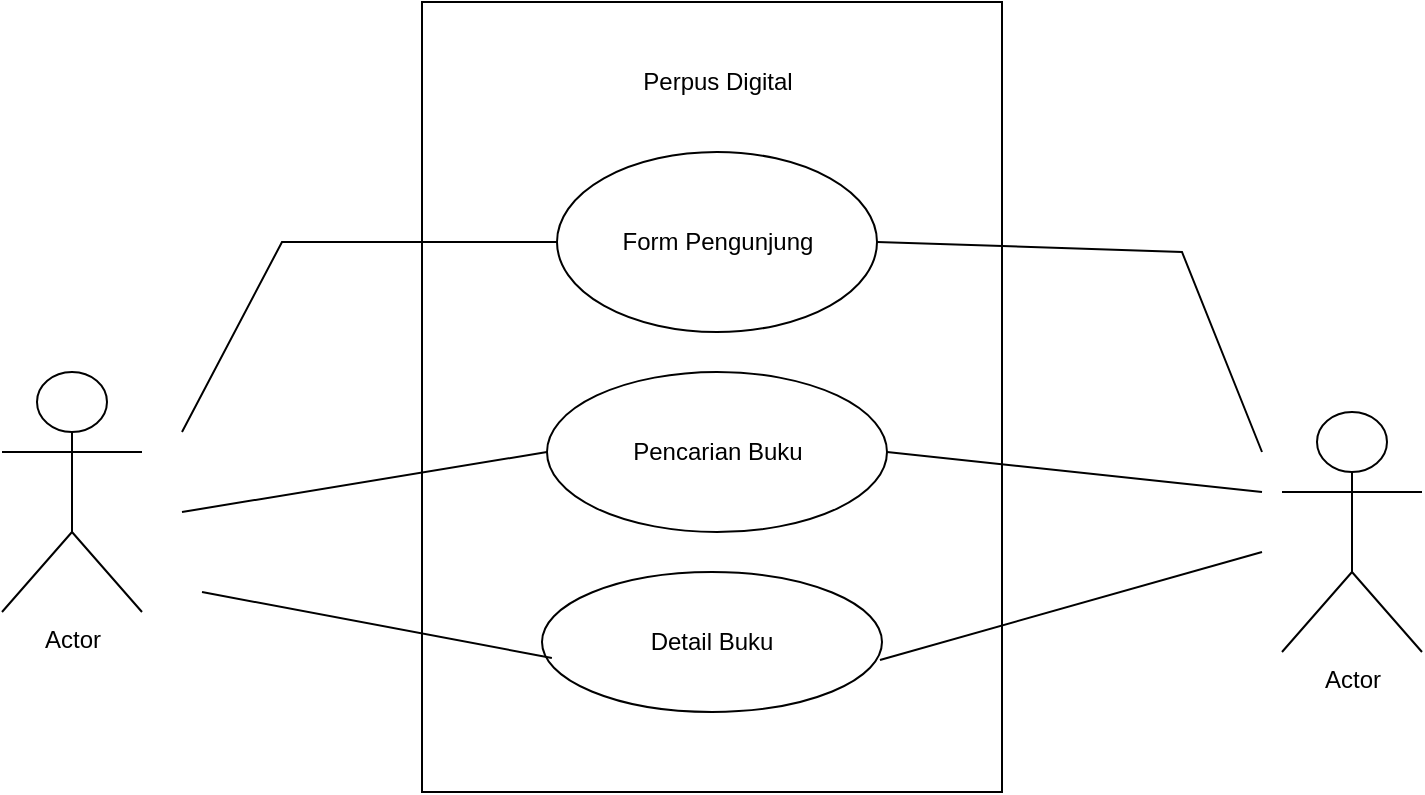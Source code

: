 <mxfile version="23.1.1" type="github">
  <diagram name="Page-1" id="2YBvvXClWsGukQMizWep">
    <mxGraphModel dx="1434" dy="790" grid="1" gridSize="10" guides="1" tooltips="1" connect="1" arrows="1" fold="1" page="1" pageScale="1" pageWidth="850" pageHeight="1100" math="0" shadow="0">
      <root>
        <mxCell id="0" />
        <mxCell id="1" parent="0" />
        <mxCell id="wGujjMaIBTgQuXfereRH-2" value="" style="rounded=0;whiteSpace=wrap;html=1;" vertex="1" parent="1">
          <mxGeometry x="270" y="215" width="290" height="395" as="geometry" />
        </mxCell>
        <mxCell id="wGujjMaIBTgQuXfereRH-8" value="Perpus Digital" style="text;html=1;strokeColor=none;fillColor=none;align=center;verticalAlign=middle;whiteSpace=wrap;rounded=0;" vertex="1" parent="1">
          <mxGeometry x="347.5" y="240" width="140" height="30" as="geometry" />
        </mxCell>
        <mxCell id="wGujjMaIBTgQuXfereRH-10" value="Actor" style="shape=umlActor;verticalLabelPosition=bottom;verticalAlign=top;html=1;outlineConnect=0;" vertex="1" parent="1">
          <mxGeometry x="60" y="400" width="70" height="120" as="geometry" />
        </mxCell>
        <mxCell id="wGujjMaIBTgQuXfereRH-13" value="Form Pengunjung" style="ellipse;whiteSpace=wrap;html=1;" vertex="1" parent="1">
          <mxGeometry x="337.5" y="290" width="160" height="90" as="geometry" />
        </mxCell>
        <mxCell id="wGujjMaIBTgQuXfereRH-15" value="Pencarian Buku" style="ellipse;whiteSpace=wrap;html=1;" vertex="1" parent="1">
          <mxGeometry x="332.5" y="400" width="170" height="80" as="geometry" />
        </mxCell>
        <mxCell id="wGujjMaIBTgQuXfereRH-17" value="Detail Buku" style="ellipse;whiteSpace=wrap;html=1;" vertex="1" parent="1">
          <mxGeometry x="330" y="500" width="170" height="70" as="geometry" />
        </mxCell>
        <mxCell id="wGujjMaIBTgQuXfereRH-20" value="Actor" style="shape=umlActor;verticalLabelPosition=bottom;verticalAlign=top;html=1;outlineConnect=0;" vertex="1" parent="1">
          <mxGeometry x="700" y="420" width="70" height="120" as="geometry" />
        </mxCell>
        <mxCell id="wGujjMaIBTgQuXfereRH-23" value="" style="endArrow=none;html=1;rounded=0;entryX=0;entryY=0.5;entryDx=0;entryDy=0;" edge="1" parent="1" target="wGujjMaIBTgQuXfereRH-13">
          <mxGeometry width="50" height="50" relative="1" as="geometry">
            <mxPoint x="150" y="430" as="sourcePoint" />
            <mxPoint x="450" y="480" as="targetPoint" />
            <Array as="points">
              <mxPoint x="200" y="335" />
            </Array>
          </mxGeometry>
        </mxCell>
        <mxCell id="wGujjMaIBTgQuXfereRH-26" value="" style="endArrow=none;html=1;rounded=0;entryX=1;entryY=0.5;entryDx=0;entryDy=0;" edge="1" parent="1" target="wGujjMaIBTgQuXfereRH-13">
          <mxGeometry width="50" height="50" relative="1" as="geometry">
            <mxPoint x="690" y="440" as="sourcePoint" />
            <mxPoint x="450" y="480" as="targetPoint" />
            <Array as="points">
              <mxPoint x="650" y="340" />
            </Array>
          </mxGeometry>
        </mxCell>
        <mxCell id="wGujjMaIBTgQuXfereRH-27" value="" style="endArrow=none;html=1;rounded=0;entryX=0.029;entryY=0.614;entryDx=0;entryDy=0;entryPerimeter=0;" edge="1" parent="1" target="wGujjMaIBTgQuXfereRH-17">
          <mxGeometry width="50" height="50" relative="1" as="geometry">
            <mxPoint x="160" y="510" as="sourcePoint" />
            <mxPoint x="450" y="480" as="targetPoint" />
          </mxGeometry>
        </mxCell>
        <mxCell id="wGujjMaIBTgQuXfereRH-28" value="" style="endArrow=none;html=1;rounded=0;entryX=0;entryY=0.5;entryDx=0;entryDy=0;" edge="1" parent="1" target="wGujjMaIBTgQuXfereRH-15">
          <mxGeometry width="50" height="50" relative="1" as="geometry">
            <mxPoint x="150" y="470" as="sourcePoint" />
            <mxPoint x="450" y="480" as="targetPoint" />
          </mxGeometry>
        </mxCell>
        <mxCell id="wGujjMaIBTgQuXfereRH-29" value="" style="endArrow=none;html=1;rounded=0;entryX=1;entryY=0.5;entryDx=0;entryDy=0;" edge="1" parent="1" target="wGujjMaIBTgQuXfereRH-15">
          <mxGeometry width="50" height="50" relative="1" as="geometry">
            <mxPoint x="690" y="460" as="sourcePoint" />
            <mxPoint x="450" y="480" as="targetPoint" />
          </mxGeometry>
        </mxCell>
        <mxCell id="wGujjMaIBTgQuXfereRH-30" value="" style="endArrow=none;html=1;rounded=0;entryX=0.994;entryY=0.629;entryDx=0;entryDy=0;entryPerimeter=0;" edge="1" parent="1" target="wGujjMaIBTgQuXfereRH-17">
          <mxGeometry width="50" height="50" relative="1" as="geometry">
            <mxPoint x="690" y="490" as="sourcePoint" />
            <mxPoint x="450" y="480" as="targetPoint" />
          </mxGeometry>
        </mxCell>
      </root>
    </mxGraphModel>
  </diagram>
</mxfile>

